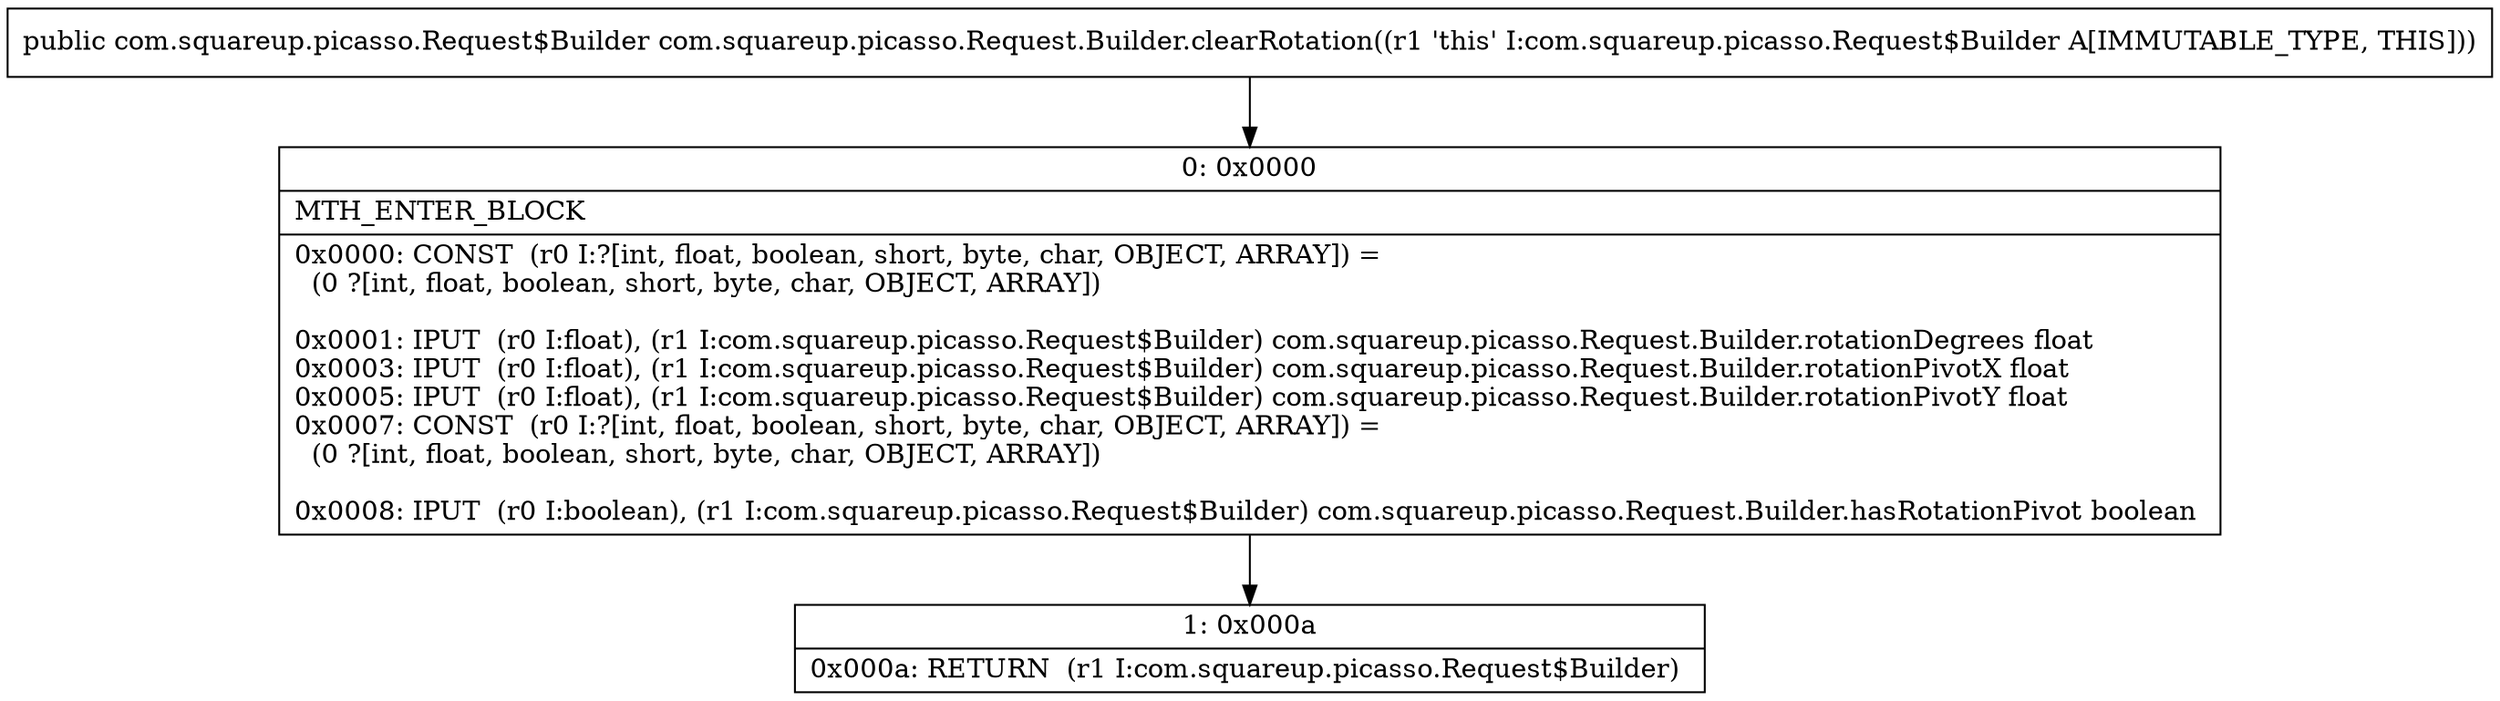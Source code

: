 digraph "CFG forcom.squareup.picasso.Request.Builder.clearRotation()Lcom\/squareup\/picasso\/Request$Builder;" {
Node_0 [shape=record,label="{0\:\ 0x0000|MTH_ENTER_BLOCK\l|0x0000: CONST  (r0 I:?[int, float, boolean, short, byte, char, OBJECT, ARRAY]) = \l  (0 ?[int, float, boolean, short, byte, char, OBJECT, ARRAY])\l \l0x0001: IPUT  (r0 I:float), (r1 I:com.squareup.picasso.Request$Builder) com.squareup.picasso.Request.Builder.rotationDegrees float \l0x0003: IPUT  (r0 I:float), (r1 I:com.squareup.picasso.Request$Builder) com.squareup.picasso.Request.Builder.rotationPivotX float \l0x0005: IPUT  (r0 I:float), (r1 I:com.squareup.picasso.Request$Builder) com.squareup.picasso.Request.Builder.rotationPivotY float \l0x0007: CONST  (r0 I:?[int, float, boolean, short, byte, char, OBJECT, ARRAY]) = \l  (0 ?[int, float, boolean, short, byte, char, OBJECT, ARRAY])\l \l0x0008: IPUT  (r0 I:boolean), (r1 I:com.squareup.picasso.Request$Builder) com.squareup.picasso.Request.Builder.hasRotationPivot boolean \l}"];
Node_1 [shape=record,label="{1\:\ 0x000a|0x000a: RETURN  (r1 I:com.squareup.picasso.Request$Builder) \l}"];
MethodNode[shape=record,label="{public com.squareup.picasso.Request$Builder com.squareup.picasso.Request.Builder.clearRotation((r1 'this' I:com.squareup.picasso.Request$Builder A[IMMUTABLE_TYPE, THIS])) }"];
MethodNode -> Node_0;
Node_0 -> Node_1;
}

